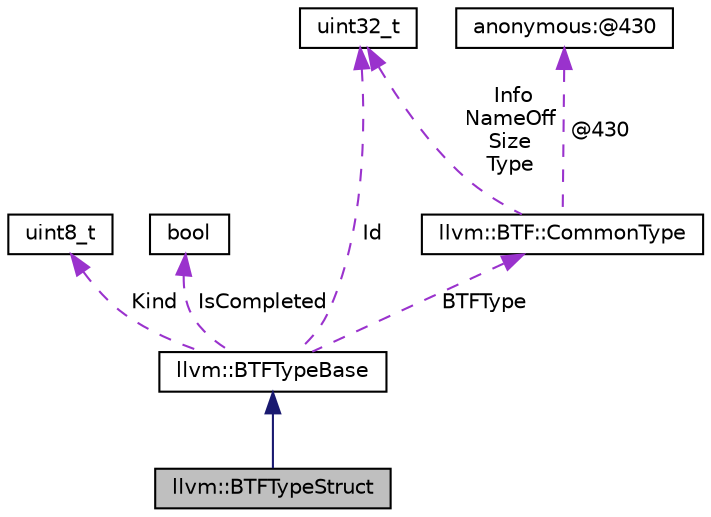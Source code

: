 digraph "llvm::BTFTypeStruct"
{
 // LATEX_PDF_SIZE
  bgcolor="transparent";
  edge [fontname="Helvetica",fontsize="10",labelfontname="Helvetica",labelfontsize="10"];
  node [fontname="Helvetica",fontsize="10",shape="box"];
  Node1 [label="llvm::BTFTypeStruct",height=0.2,width=0.4,color="black", fillcolor="grey75", style="filled", fontcolor="black",tooltip="Handle struct/union type."];
  Node2 -> Node1 [dir="back",color="midnightblue",fontsize="10",style="solid",fontname="Helvetica"];
  Node2 [label="llvm::BTFTypeBase",height=0.2,width=0.4,color="black",URL="$classllvm_1_1BTFTypeBase.html",tooltip="The base class for BTF type generation."];
  Node3 -> Node2 [dir="back",color="darkorchid3",fontsize="10",style="dashed",label=" Kind" ,fontname="Helvetica"];
  Node3 [label="uint8_t",height=0.2,width=0.4,color="black",tooltip=" "];
  Node4 -> Node2 [dir="back",color="darkorchid3",fontsize="10",style="dashed",label=" IsCompleted" ,fontname="Helvetica"];
  Node4 [label="bool",height=0.2,width=0.4,color="black",URL="$classbool.html",tooltip=" "];
  Node5 -> Node2 [dir="back",color="darkorchid3",fontsize="10",style="dashed",label=" Id" ,fontname="Helvetica"];
  Node5 [label="uint32_t",height=0.2,width=0.4,color="black",URL="$classuint32__t.html",tooltip=" "];
  Node6 -> Node2 [dir="back",color="darkorchid3",fontsize="10",style="dashed",label=" BTFType" ,fontname="Helvetica"];
  Node6 [label="llvm::BTF::CommonType",height=0.2,width=0.4,color="black",URL="$structllvm_1_1BTF_1_1CommonType.html",tooltip="The BTF common type definition."];
  Node5 -> Node6 [dir="back",color="darkorchid3",fontsize="10",style="dashed",label=" Info\nNameOff\nSize\nType" ,fontname="Helvetica"];
  Node7 -> Node6 [dir="back",color="darkorchid3",fontsize="10",style="dashed",label=" @430" ,fontname="Helvetica"];
  Node7 [label="anonymous:@430",height=0.2,width=0.4,color="black",tooltip=" "];
}
